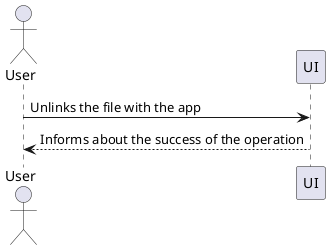 @startuml
actor User
User -> UI: Unlinks the file with the app
UI --> User: Informs about the success of the operation
@enduml